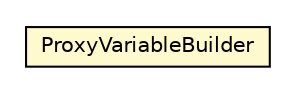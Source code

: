 #!/usr/local/bin/dot
#
# Class diagram 
# Generated by UMLGraph version 5.1 (http://www.umlgraph.org/)
#

digraph G {
	edge [fontname="Helvetica",fontsize=10,labelfontname="Helvetica",labelfontsize=10];
	node [fontname="Helvetica",fontsize=10,shape=plaintext];
	nodesep=0.25;
	ranksep=0.5;
	// org.androidtransfuse.gen.variableBuilder.ProxyVariableBuilder
	c80000 [label=<<table title="org.androidtransfuse.gen.variableBuilder.ProxyVariableBuilder" border="0" cellborder="1" cellspacing="0" cellpadding="2" port="p" bgcolor="lemonChiffon" href="./ProxyVariableBuilder.html">
		<tr><td><table border="0" cellspacing="0" cellpadding="1">
<tr><td align="center" balign="center"> ProxyVariableBuilder </td></tr>
		</table></td></tr>
		</table>>, fontname="Helvetica", fontcolor="black", fontsize=10.0];
}

